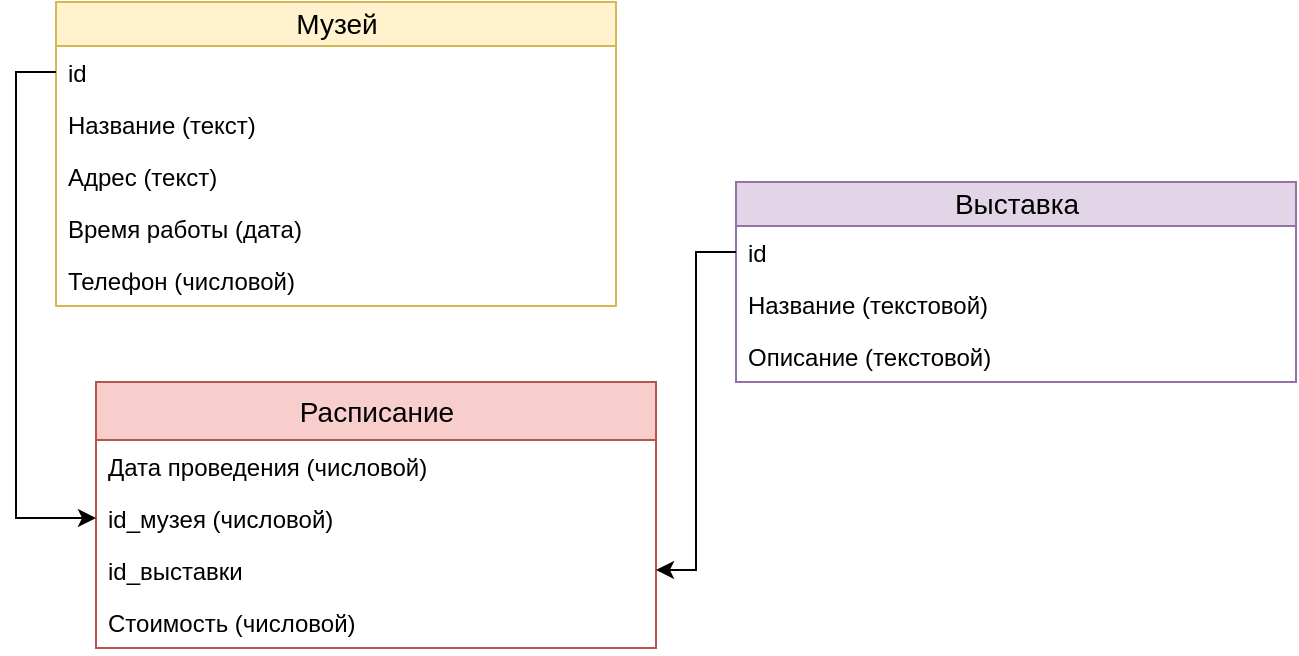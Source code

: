 <mxfile version="12.7.1" type="github">
  <diagram id="ke7XoHflBV4eXpuMuqaa" name="Page-1">
    <mxGraphModel dx="1609" dy="689" grid="1" gridSize="10" guides="1" tooltips="1" connect="1" arrows="1" fold="1" page="1" pageScale="1" pageWidth="827" pageHeight="1169" math="0" shadow="0">
      <root>
        <mxCell id="0" />
        <mxCell id="1" parent="0" />
        <mxCell id="GlGZAeZG6ePauX_k5jRq-1" value="Музей" style="swimlane;fontStyle=0;childLayout=stackLayout;horizontal=1;startSize=22;fillColor=#fff2cc;horizontalStack=0;resizeParent=1;resizeParentMax=0;resizeLast=0;collapsible=1;marginBottom=0;swimlaneFillColor=#ffffff;align=center;fontSize=14;html=1;strokeColor=#d6b656;" parent="1" vertex="1">
          <mxGeometry x="20" y="30" width="280" height="152" as="geometry" />
        </mxCell>
        <mxCell id="GlGZAeZG6ePauX_k5jRq-3" value="id" style="text;strokeColor=none;fillColor=none;spacingLeft=4;spacingRight=4;overflow=hidden;rotatable=0;points=[[0,0.5],[1,0.5]];portConstraint=eastwest;fontSize=12;" parent="GlGZAeZG6ePauX_k5jRq-1" vertex="1">
          <mxGeometry y="22" width="280" height="26" as="geometry" />
        </mxCell>
        <mxCell id="GlGZAeZG6ePauX_k5jRq-27" value="Название (текст)" style="text;strokeColor=none;fillColor=none;spacingLeft=4;spacingRight=4;overflow=hidden;rotatable=0;points=[[0,0.5],[1,0.5]];portConstraint=eastwest;fontSize=12;" parent="GlGZAeZG6ePauX_k5jRq-1" vertex="1">
          <mxGeometry y="48" width="280" height="26" as="geometry" />
        </mxCell>
        <mxCell id="GlGZAeZG6ePauX_k5jRq-4" value="Адрес (текст)" style="text;strokeColor=none;fillColor=none;spacingLeft=4;spacingRight=4;overflow=hidden;rotatable=0;points=[[0,0.5],[1,0.5]];portConstraint=eastwest;fontSize=12;" parent="GlGZAeZG6ePauX_k5jRq-1" vertex="1">
          <mxGeometry y="74" width="280" height="26" as="geometry" />
        </mxCell>
        <mxCell id="GlGZAeZG6ePauX_k5jRq-5" value="Время работы (дата)" style="text;strokeColor=none;fillColor=none;spacingLeft=4;spacingRight=4;overflow=hidden;rotatable=0;points=[[0,0.5],[1,0.5]];portConstraint=eastwest;fontSize=12;" parent="GlGZAeZG6ePauX_k5jRq-1" vertex="1">
          <mxGeometry y="100" width="280" height="26" as="geometry" />
        </mxCell>
        <mxCell id="GlGZAeZG6ePauX_k5jRq-6" value="Телефон (числовой)" style="text;strokeColor=none;fillColor=none;spacingLeft=4;spacingRight=4;overflow=hidden;rotatable=0;points=[[0,0.5],[1,0.5]];portConstraint=eastwest;fontSize=12;" parent="GlGZAeZG6ePauX_k5jRq-1" vertex="1">
          <mxGeometry y="126" width="280" height="26" as="geometry" />
        </mxCell>
        <mxCell id="GlGZAeZG6ePauX_k5jRq-7" value="Выставка" style="swimlane;fontStyle=0;childLayout=stackLayout;horizontal=1;startSize=22;fillColor=#e1d5e7;horizontalStack=0;resizeParent=1;resizeParentMax=0;resizeLast=0;collapsible=1;marginBottom=0;swimlaneFillColor=#ffffff;align=center;fontSize=14;html=1;strokeColor=#9673a6;" parent="1" vertex="1">
          <mxGeometry x="360" y="120" width="280" height="100" as="geometry" />
        </mxCell>
        <mxCell id="GlGZAeZG6ePauX_k5jRq-8" value="id" style="text;strokeColor=none;fillColor=none;spacingLeft=4;spacingRight=4;overflow=hidden;rotatable=0;points=[[0,0.5],[1,0.5]];portConstraint=eastwest;fontSize=12;" parent="GlGZAeZG6ePauX_k5jRq-7" vertex="1">
          <mxGeometry y="22" width="280" height="26" as="geometry" />
        </mxCell>
        <mxCell id="GlGZAeZG6ePauX_k5jRq-9" value="Название (текстовой)" style="text;strokeColor=none;fillColor=none;spacingLeft=4;spacingRight=4;overflow=hidden;rotatable=0;points=[[0,0.5],[1,0.5]];portConstraint=eastwest;fontSize=12;" parent="GlGZAeZG6ePauX_k5jRq-7" vertex="1">
          <mxGeometry y="48" width="280" height="26" as="geometry" />
        </mxCell>
        <mxCell id="GlGZAeZG6ePauX_k5jRq-34" value="Описание (текстовой)" style="text;strokeColor=none;fillColor=none;spacingLeft=4;spacingRight=4;overflow=hidden;rotatable=0;points=[[0,0.5],[1,0.5]];portConstraint=eastwest;fontSize=12;" parent="GlGZAeZG6ePauX_k5jRq-7" vertex="1">
          <mxGeometry y="74" width="280" height="26" as="geometry" />
        </mxCell>
        <mxCell id="GlGZAeZG6ePauX_k5jRq-22" value="Расписание" style="swimlane;fontStyle=0;childLayout=stackLayout;horizontal=1;startSize=29;fillColor=#f8cecc;horizontalStack=0;resizeParent=1;resizeParentMax=0;resizeLast=0;collapsible=1;marginBottom=0;swimlaneFillColor=#ffffff;align=center;fontSize=14;html=1;strokeColor=#b85450;" parent="1" vertex="1">
          <mxGeometry x="40" y="220" width="280" height="133" as="geometry" />
        </mxCell>
        <mxCell id="GlGZAeZG6ePauX_k5jRq-24" value="Дата проведения (числовой)" style="text;spacingLeft=4;spacingRight=4;overflow=hidden;rotatable=0;points=[[0,0.5],[1,0.5]];portConstraint=eastwest;fontSize=12;" parent="GlGZAeZG6ePauX_k5jRq-22" vertex="1">
          <mxGeometry y="29" width="280" height="26" as="geometry" />
        </mxCell>
        <mxCell id="GlGZAeZG6ePauX_k5jRq-40" value="id_музея (числовой)" style="text;spacingLeft=4;spacingRight=4;overflow=hidden;rotatable=0;points=[[0,0.5],[1,0.5]];portConstraint=eastwest;fontSize=12;" parent="GlGZAeZG6ePauX_k5jRq-22" vertex="1">
          <mxGeometry y="55" width="280" height="26" as="geometry" />
        </mxCell>
        <mxCell id="GlGZAeZG6ePauX_k5jRq-29" value="id_выставки" style="text;strokeColor=none;fillColor=none;spacingLeft=4;spacingRight=4;overflow=hidden;rotatable=0;points=[[0,0.5],[1,0.5]];portConstraint=eastwest;fontSize=12;" parent="GlGZAeZG6ePauX_k5jRq-22" vertex="1">
          <mxGeometry y="81" width="280" height="26" as="geometry" />
        </mxCell>
        <mxCell id="GlGZAeZG6ePauX_k5jRq-25" value="Стоимость (числовой)" style="text;strokeColor=none;fillColor=none;spacingLeft=4;spacingRight=4;overflow=hidden;rotatable=0;points=[[0,0.5],[1,0.5]];portConstraint=eastwest;fontSize=12;" parent="GlGZAeZG6ePauX_k5jRq-22" vertex="1">
          <mxGeometry y="107" width="280" height="26" as="geometry" />
        </mxCell>
        <mxCell id="GlGZAeZG6ePauX_k5jRq-35" style="edgeStyle=orthogonalEdgeStyle;rounded=0;orthogonalLoop=1;jettySize=auto;html=1;exitX=0;exitY=0.5;exitDx=0;exitDy=0;align=center;" parent="1" source="GlGZAeZG6ePauX_k5jRq-8" target="GlGZAeZG6ePauX_k5jRq-29" edge="1">
          <mxGeometry relative="1" as="geometry" />
        </mxCell>
        <mxCell id="GlGZAeZG6ePauX_k5jRq-36" style="edgeStyle=orthogonalEdgeStyle;rounded=0;orthogonalLoop=1;jettySize=auto;html=1;exitX=0;exitY=0.5;exitDx=0;exitDy=0;entryX=0;entryY=0.5;entryDx=0;entryDy=0;align=center;" parent="1" source="GlGZAeZG6ePauX_k5jRq-3" target="GlGZAeZG6ePauX_k5jRq-40" edge="1">
          <mxGeometry relative="1" as="geometry" />
        </mxCell>
      </root>
    </mxGraphModel>
  </diagram>
</mxfile>

